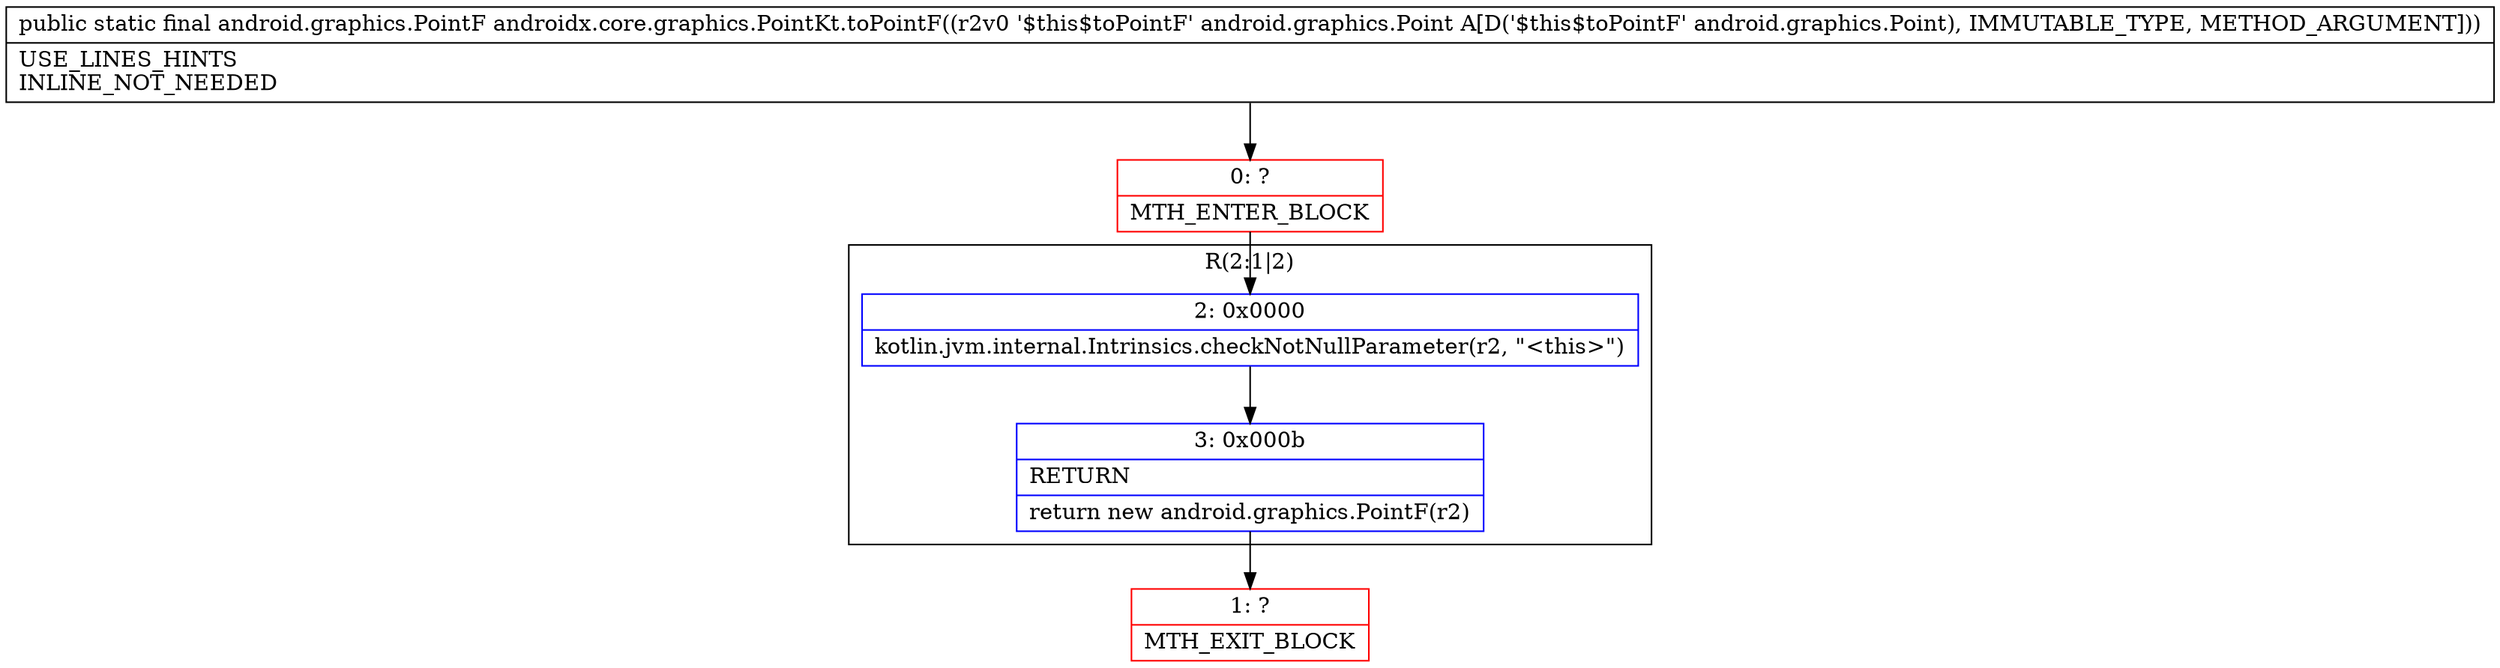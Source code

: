digraph "CFG forandroidx.core.graphics.PointKt.toPointF(Landroid\/graphics\/Point;)Landroid\/graphics\/PointF;" {
subgraph cluster_Region_26403354 {
label = "R(2:1|2)";
node [shape=record,color=blue];
Node_2 [shape=record,label="{2\:\ 0x0000|kotlin.jvm.internal.Intrinsics.checkNotNullParameter(r2, \"\<this\>\")\l}"];
Node_3 [shape=record,label="{3\:\ 0x000b|RETURN\l|return new android.graphics.PointF(r2)\l}"];
}
Node_0 [shape=record,color=red,label="{0\:\ ?|MTH_ENTER_BLOCK\l}"];
Node_1 [shape=record,color=red,label="{1\:\ ?|MTH_EXIT_BLOCK\l}"];
MethodNode[shape=record,label="{public static final android.graphics.PointF androidx.core.graphics.PointKt.toPointF((r2v0 '$this$toPointF' android.graphics.Point A[D('$this$toPointF' android.graphics.Point), IMMUTABLE_TYPE, METHOD_ARGUMENT]))  | USE_LINES_HINTS\lINLINE_NOT_NEEDED\l}"];
MethodNode -> Node_0;Node_2 -> Node_3;
Node_3 -> Node_1;
Node_0 -> Node_2;
}

